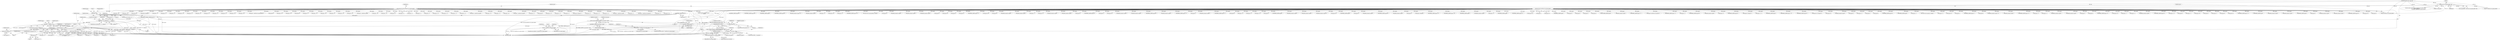 digraph "0_tcpdump_bea2686c296b79609060a104cc139810785b0739@pointer" {
"1002905" [label="(Call,obj_tptr + 1)"];
"1002915" [label="(Call,obj_tptr+=*(obj_tptr+1))"];
"1002888" [label="(Call,*(obj_tptr+1) < 2)"];
"1002878" [label="(Call,obj_tlen < *(obj_tptr+1))"];
"1002851" [label="(Call,obj_tlen >= 2 + padbytes)"];
"1002909" [label="(Call,obj_tlen-=*(obj_tptr+1))"];
"1002844" [label="(Call,obj_tlen-=4)"];
"1002821" [label="(Call,obj_tlen < 4)"];
"1000320" [label="(Call,obj_tlen=rsvp_obj_len-sizeof(struct rsvp_object_header))"];
"1000322" [label="(Call,rsvp_obj_len-sizeof(struct rsvp_object_header))"];
"1000301" [label="(Call,tlen < rsvp_obj_len)"];
"1000172" [label="(Call,tlen>=sizeof(struct rsvp_object_header))"];
"1000150" [label="(MethodParameterIn,u_int tlen)"];
"1000215" [label="(Call,rsvp_obj_len < sizeof(struct rsvp_object_header))"];
"1000199" [label="(Call,rsvp_obj_len % 4)"];
"1000187" [label="(Call,rsvp_obj_len=EXTRACT_16BITS(rsvp_obj_header->length))"];
"1000189" [label="(Call,EXTRACT_16BITS(rsvp_obj_header->length))"];
"1002827" [label="(Call,padbytes = EXTRACT_16BITS(obj_tptr+2))"];
"1002829" [label="(Call,EXTRACT_16BITS(obj_tptr+2))"];
"1000314" [label="(Call,obj_tptr=tptr+sizeof(struct rsvp_object_header))"];
"1000184" [label="(Call,(const struct rsvp_object_header *)tptr)"];
"1000148" [label="(MethodParameterIn,const u_char *tptr)"];
"1002847" [label="(Call,obj_tptr+=4)"];
"1002841" [label="(Call,EXTRACT_16BITS(obj_tptr))"];
"1001288" [label="(Call,EXTRACT_16BITS(obj_tptr + 2))"];
"1002921" [label="(ControlStructure,break;)"];
"1002484" [label="(Call,obj_tptr+=sizeof(struct rsvp_obj_frr_t))"];
"1003380" [label="(Call,tlen-=rsvp_obj_len)"];
"1000217" [label="(Call,sizeof(struct rsvp_object_header))"];
"1002952" [label="(Call,EXTRACT_24BITS(obj_tptr + 1))"];
"1001650" [label="(Call,obj_tptr + 2)"];
"1003377" [label="(Call,tptr+=rsvp_obj_len)"];
"1002853" [label="(Call,2 + padbytes)"];
"1002823" [label="(Literal,4)"];
"1001853" [label="(Call,EXTRACT_32BITS(obj_tptr+8))"];
"1000881" [label="(Call,ipaddr_string(ndo, obj_tptr))"];
"1003231" [label="(Call,obj_tptr + 8)"];
"1000194" [label="(Identifier,rsvp_obj_ctype)"];
"1001284" [label="(Call,EXTRACT_16BITS(obj_tptr+2))"];
"1001483" [label="(Call,obj_tptr+=*(obj_tptr+1))"];
"1000198" [label="(ControlStructure,if(rsvp_obj_len % 4))"];
"1000176" [label="(Block,)"];
"1000323" [label="(Identifier,rsvp_obj_len)"];
"1000316" [label="(Call,tptr+sizeof(struct rsvp_object_header))"];
"1002891" [label="(Identifier,obj_tptr)"];
"1002845" [label="(Identifier,obj_tlen)"];
"1002818" [label="(Block,)"];
"1002266" [label="(Call,obj_tlen < 40)"];
"1002583" [label="(Call,obj_tlen >= 8)"];
"1000150" [label="(MethodParameterIn,u_int tlen)"];
"1001617" [label="(Call,obj_tptr + 4 + i)"];
"1002803" [label="(Call,obj_tlen-=20)"];
"1002888" [label="(Call,*(obj_tptr+1) < 2)"];
"1000795" [label="(Call,EXTRACT_32BITS(obj_tptr))"];
"1001148" [label="(Call,EXTRACT_16BITS(obj_tptr + 10))"];
"1003384" [label="(Literal,0)"];
"1001191" [label="(Call,EXTRACT_32BITS(obj_tptr+4))"];
"1001661" [label="(Call,obj_tptr+=4+*(obj_tptr+3))"];
"1002057" [label="(Call,obj_tptr+=4)"];
"1001896" [label="(Call,obj_tlen+=subobj_len)"];
"1001932" [label="(Call,ipaddr_string(ndo, obj_tptr))"];
"1001239" [label="(Call,obj_tlen < 4)"];
"1000190" [label="(Call,rsvp_obj_header->length)"];
"1001285" [label="(Call,obj_tptr+2)"];
"1001179" [label="(Call,obj_tptr + 2)"];
"1002880" [label="(Call,*(obj_tptr+1))"];
"1001578" [label="(Call,obj_tlen < 4)"];
"1000844" [label="(Call,obj_tptr+1)"];
"1001377" [label="(Call,obj_tptr+6)"];
"1001840" [label="(Call,EXTRACT_32BITS(obj_tptr+4))"];
"1002009" [label="(Call,EXTRACT_32BITS(obj_tptr))"];
"1000757" [label="(Call,obj_tlen < 4)"];
"1002953" [label="(Call,obj_tptr + 1)"];
"1000897" [label="(Call,obj_tlen < 20)"];
"1002031" [label="(Call,obj_tlen < 4)"];
"1002390" [label="(Call,(const struct rsvp_obj_frr_t *)obj_tptr)"];
"1000867" [label="(Call,obj_tlen < 8)"];
"1001880" [label="(Call,obj_tptr + 4)"];
"1001073" [label="(Call,obj_tptr+=4)"];
"1001502" [label="(Call,obj_tlen < 8)"];
"1001277" [label="(Call,obj_tptr+1)"];
"1003287" [label="(Call,obj_tlen < 4)"];
"1000843" [label="(Call,EXTRACT_24BITS(obj_tptr+1))"];
"1001199" [label="(Call,obj_tptr+8)"];
"1002881" [label="(Call,obj_tptr+1)"];
"1002146" [label="(Call,obj_tlen < 8)"];
"1002889" [label="(Call,*(obj_tptr+1))"];
"1001799" [label="(Call,ip6addr_string(ndo, obj_tptr + 4))"];
"1002829" [label="(Call,EXTRACT_16BITS(obj_tptr+2))"];
"1002679" [label="(Call,ipaddr_string(ndo, obj_tptr))"];
"1002850" [label="(ControlStructure,while(obj_tlen >= 2 + padbytes))"];
"1002236" [label="(Call,obj_tlen < 20)"];
"1000485" [label="(Call,obj_tlen < 26)"];
"1002997" [label="(Call,obj_tlen < sizeof(struct rsvp_obj_integrity_t))"];
"1000238" [label="(Identifier,ndo)"];
"1002835" [label="(Identifier,ndo)"];
"1001473" [label="(Call,EXTRACT_32BITS(obj_tptr + 4))"];
"1003242" [label="(Call,obj_tlen-=4)"];
"1002915" [label="(Call,obj_tptr+=*(obj_tptr+1))"];
"1002842" [label="(Identifier,obj_tptr)"];
"1002743" [label="(Call,obj_tlen < 20)"];
"1003368" [label="(Call,tptr + sizeof(struct rsvp_object_header))"];
"1001780" [label="(Call,obj_tptr + 4)"];
"1001096" [label="(Call,obj_tptr + 2)"];
"1000328" [label="(Call,ND_TTEST2(*tptr, rsvp_obj_len))"];
"1000315" [label="(Identifier,obj_tptr)"];
"1000463" [label="(Call,ip6addr_string(ndo, obj_tptr))"];
"1000216" [label="(Identifier,rsvp_obj_len)"];
"1002769" [label="(Call,ip6addr_string(ndo, obj_tptr))"];
"1000314" [label="(Call,obj_tptr=tptr+sizeof(struct rsvp_object_header))"];
"1002206" [label="(Call,obj_tlen < 20)"];
"1002634" [label="(Call,obj_tlen-=4)"];
"1001638" [label="(Call,obj_tptr+1)"];
"1001646" [label="(Call,obj_tptr+2)"];
"1003176" [label="(Call,obj_tlen < 4)"];
"1001128" [label="(Call,EXTRACT_16BITS(obj_tptr + 6))"];
"1001162" [label="(Call,obj_tlen < 12)"];
"1003237" [label="(Call,obj_tptr+=12)"];
"1002896" [label="(Literal,1)"];
"1001000" [label="(Call,obj_tlen < 16)"];
"1000172" [label="(Call,tlen>=sizeof(struct rsvp_object_header))"];
"1001323" [label="(Call,obj_tptr + 1)"];
"1001067" [label="(Call,obj_tptr + 2)"];
"1002309" [label="(Call,obj_tlen < 8)"];
"1002280" [label="(Call,ip6addr_string(ndo, obj_tptr))"];
"1001954" [label="(Call,obj_tlen < 20)"];
"1002898" [label="(Identifier,ndo)"];
"1002887" [label="(ControlStructure,if (*(obj_tptr+1) < 2))"];
"1000188" [label="(Identifier,rsvp_obj_len)"];
"1001208" [label="(Call,EXTRACT_16BITS(obj_tptr+4))"];
"1001149" [label="(Call,obj_tptr + 10)"];
"1001854" [label="(Call,obj_tptr+8)"];
"1002852" [label="(Identifier,obj_tlen)"];
"1002912" [label="(Call,obj_tptr+1)"];
"1000199" [label="(Call,rsvp_obj_len % 4)"];
"1002905" [label="(Call,obj_tptr + 1)"];
"1000396" [label="(Call,obj_tlen < 20)"];
"1002053" [label="(Call,obj_tptr + 2)"];
"1002568" [label="(Call,obj_tptr+=16)"];
"1000667" [label="(Call,obj_tlen < sizeof(struct in_addr))"];
"1002339" [label="(Call,obj_tlen < 16)"];
"1002662" [label="(Call,obj_tptr+5)"];
"1002752" [label="(Call,obj_tptr+17)"];
"1002668" [label="(Call,obj_tptr+6)"];
"1002959" [label="(Call,obj_tptr+=4)"];
"1002821" [label="(Call,obj_tlen < 4)"];
"1000320" [label="(Call,obj_tlen=rsvp_obj_len-sizeof(struct rsvp_object_header))"];
"1001879" [label="(Call,EXTRACT_32BITS(obj_tptr + 4))"];
"1002849" [label="(Literal,4)"];
"1000520" [label="(Call,obj_tlen < 12)"];
"1000499" [label="(Call,EXTRACT_32BITS(obj_tptr))"];
"1000941" [label="(Call,ip6addr_string(ndo, obj_tptr))"];
"1002323" [label="(Call,ipaddr_string(ndo, obj_tptr))"];
"1000171" [label="(ControlStructure,while(tlen>=sizeof(struct rsvp_object_header)))"];
"1000215" [label="(Call,rsvp_obj_len < sizeof(struct rsvp_object_header))"];
"1001516" [label="(Call,EXTRACT_32BITS(obj_tptr))"];
"1001470" [label="(Call,obj_tptr+3)"];
"1002595" [label="(Call,ipaddr_string(ndo, obj_tptr))"];
"1002653" [label="(Call,obj_tlen < 8)"];
"1002846" [label="(Literal,4)"];
"1002917" [label="(Call,*(obj_tptr+1))"];
"1003300" [label="(Call,ipaddr_string(ndo, obj_tptr))"];
"1000174" [label="(Call,sizeof(struct rsvp_object_header))"];
"1001847" [label="(Call,EXTRACT_32BITS(obj_tptr+4))"];
"1002886" [label="(Literal,1)"];
"1002847" [label="(Call,obj_tptr+=4)"];
"1002736" [label="(Call,obj_tptr+=8)"];
"1002936" [label="(Call,obj_tlen < 8)"];
"1002918" [label="(Call,obj_tptr+1)"];
"1002911" [label="(Call,*(obj_tptr+1))"];
"1003140" [label="(Call,obj_tlen < 4)"];
"1001453" [label="(Call,obj_tptr+2)"];
"1001685" [label="(Call,obj_tlen < 4)"];
"1002874" [label="(Call,obj_tptr + 1)"];
"1001198" [label="(Call,EXTRACT_32BITS(obj_tptr+8))"];
"1000302" [label="(Identifier,tlen)"];
"1002757" [label="(Call,EXTRACT_16BITS(obj_tptr+18))"];
"1001706" [label="(Call,EXTRACT_16BITS(obj_tptr))"];
"1001918" [label="(Call,obj_tlen < 8)"];
"1001122" [label="(Call,EXTRACT_16BITS(obj_tptr+4))"];
"1001778" [label="(Call,ipaddr_string(ndo, obj_tptr + 4))"];
"1002907" [label="(Literal,1)"];
"1002491" [label="(Call,obj_tlen < 16)"];
"1000735" [label="(Call,obj_tlen >= 4)"];
"1000534" [label="(Call,ipaddr_string(ndo, obj_tptr))"];
"1001107" [label="(Call,obj_tptr + 4)"];
"1001156" [label="(Call,obj_tptr+=12)"];
"1001474" [label="(Call,obj_tptr + 4)"];
"1000182" [label="(Call,rsvp_obj_header = (const struct rsvp_object_header *)tptr)"];
"1003230" [label="(Call,EXTRACT_32BITS(obj_tptr + 8))"];
"1001079" [label="(Call,obj_tlen < 12)"];
"1000303" [label="(Identifier,rsvp_obj_len)"];
"1003008" [label="(Call,(const struct rsvp_obj_integrity_t *)obj_tptr)"];
"1002909" [label="(Call,obj_tlen-=*(obj_tptr+1))"];
"1000179" [label="(Identifier,tptr)"];
"1001209" [label="(Call,obj_tptr+4)"];
"1000557" [label="(Call,obj_tlen < 12)"];
"1003350" [label="(Call,print_unknown_data(ndo, obj_tptr, \"\n\t    \", obj_tlen))"];
"1001968" [label="(Call,ip6addr_string(ndo, obj_tptr))"];
"1002906" [label="(Identifier,obj_tptr)"];
"1000214" [label="(ControlStructure,if(rsvp_obj_len < sizeof(struct rsvp_object_header)))"];
"1002890" [label="(Call,obj_tptr+1)"];
"1000695" [label="(Call,obj_tlen < sizeof(struct in6_addr))"];
"1003312" [label="(Call,obj_tlen < 16)"];
"1000189" [label="(Call,EXTRACT_16BITS(rsvp_obj_header->length))"];
"1002904" [label="(Call,*(obj_tptr + 1))"];
"1003212" [label="(Call,obj_tlen < 12)"];
"1000616" [label="(Call,ipaddr_string(ndo, obj_tptr))"];
"1000205" [label="(Identifier,ndo)"];
"1003409" [label="(MethodReturn,RET)"];
"1002899" [label="(Call,obj_tptr + 2)"];
"1000410" [label="(Call,ip6addr_string(ndo, obj_tptr))"];
"1002848" [label="(Identifier,obj_tptr)"];
"1000330" [label="(Identifier,tptr)"];
"1001448" [label="(Call,obj_tptr+2)"];
"1002758" [label="(Call,obj_tptr+18)"];
"1003366" [label="(Call,print_unknown_data(ndo, tptr + sizeof(struct rsvp_object_header), \"\n\t    \", /* FIXME indentation */\n                               rsvp_obj_len - sizeof(struct rsvp_object_header)))"];
"1001407" [label="(Call,obj_tptr+2)"];
"1002841" [label="(Call,EXTRACT_16BITS(obj_tptr))"];
"1002916" [label="(Identifier,obj_tptr)"];
"1000187" [label="(Call,rsvp_obj_len=EXTRACT_16BITS(rsvp_obj_header->length))"];
"1001841" [label="(Call,obj_tptr+4)"];
"1002877" [label="(ControlStructure,if (obj_tlen < *(obj_tptr+1)))"];
"1002052" [label="(Call,EXTRACT_16BITS(obj_tptr + 2))"];
"1002806" [label="(Call,obj_tptr+=20)"];
"1000148" [label="(MethodParameterIn,const u_char *tptr)"];
"1000927" [label="(Call,obj_tlen < 40)"];
"1000184" [label="(Call,(const struct rsvp_object_header *)tptr)"];
"1002826" [label="(Literal,1)"];
"1000630" [label="(Call,obj_tlen < sizeof(struct in6_addr))"];
"1001143" [label="(Call,obj_tptr+8)"];
"1000301" [label="(Call,tlen < rsvp_obj_len)"];
"1000307" [label="(Identifier,ndo)"];
"1002190" [label="(Call,ip6addr_string(ndo, obj_tptr))"];
"1000984" [label="(Call,ipaddr_string(ndo, obj_tptr))"];
"1001419" [label="(Call,obj_tptr + 7)"];
"1000321" [label="(Identifier,obj_tlen)"];
"1002879" [label="(Identifier,obj_tlen)"];
"1000349" [label="(Call,obj_tlen < 8)"];
"1001129" [label="(Call,obj_tptr + 6)"];
"1002820" [label="(ControlStructure,if (obj_tlen < 4))"];
"1002856" [label="(Block,)"];
"1002897" [label="(Call,print_unknown_data(ndo, obj_tptr + 2, \"\n\t\t\", *(obj_tptr + 1) - 2))"];
"1000322" [label="(Call,rsvp_obj_len-sizeof(struct rsvp_object_header))"];
"1002733" [label="(Call,obj_tlen-=8)"];
"1002160" [label="(Call,ipaddr_string(ndo, obj_tptr))"];
"1002353" [label="(Call,ipaddr_string(ndo, obj_tptr))"];
"1003227" [label="(Call,obj_tptr+4)"];
"1001142" [label="(Call,EXTRACT_16BITS(obj_tptr+8))"];
"1001486" [label="(Call,obj_tptr+1)"];
"1000186" [label="(Identifier,tptr)"];
"1002176" [label="(Call,obj_tlen < 20)"];
"1003245" [label="(Call,obj_tptr+=4)"];
"1000781" [label="(Call,obj_tlen < 12)"];
"1000970" [label="(Call,obj_tlen < 8)"];
"1002220" [label="(Call,ip6addr_string(ndo, obj_tptr))"];
"1002250" [label="(Call,ipaddr_string(ndo, obj_tptr))"];
"1002827" [label="(Call,padbytes = EXTRACT_16BITS(obj_tptr+2))"];
"1002667" [label="(Call,EXTRACT_16BITS(obj_tptr+6))"];
"1001477" [label="(Call,obj_tlen-=*(obj_tptr+1))"];
"1001540" [label="(Call,obj_tlen < 8)"];
"1000681" [label="(Call,ipaddr_string(ndo, obj_tptr))"];
"1001221" [label="(Call,EXTRACT_16BITS(obj_tptr + 4))"];
"1001480" [label="(Call,obj_tptr+1)"];
"1000911" [label="(Call,ip6addr_string(ndo, obj_tptr))"];
"1002893" [label="(Literal,2)"];
"1000201" [label="(Literal,4)"];
"1001178" [label="(Call,EXTRACT_16BITS(obj_tptr + 2))"];
"1001412" [label="(Call,obj_tptr+6)"];
"1001801" [label="(Call,obj_tptr + 4)"];
"1002843" [label="(Identifier,padbytes)"];
"1001311" [label="(Call,obj_tlen >= 4)"];
"1000173" [label="(Identifier,tlen)"];
"1001289" [label="(Call,obj_tptr + 2)"];
"1001858" [label="(Call,obj_tptr + 12)"];
"1001123" [label="(Call,obj_tptr+4)"];
"1003156" [label="(Call,EXTRACT_32BITS(obj_tptr))"];
"1000300" [label="(ControlStructure,if(tlen < rsvp_obj_len))"];
"1000644" [label="(Call,ip6addr_string(ndo, obj_tptr))"];
"1001014" [label="(Call,ipaddr_string(ndo, obj_tptr))"];
"1001405" [label="(Call,ipaddr_string(ndo, obj_tptr+2))"];
"1000852" [label="(Call,obj_tptr+=4)"];
"1000200" [label="(Identifier,rsvp_obj_len)"];
"1000770" [label="(Call,EXTRACT_32BITS(obj_tptr))"];
"1001666" [label="(Call,obj_tptr+3)"];
"1003325" [label="(Call,ip6addr_string(ndo, obj_tptr))"];
"1000222" [label="(Identifier,ndo)"];
"1001052" [label="(Call,obj_tlen >= 4)"];
"1003226" [label="(Call,EXTRACT_32BITS(obj_tptr+4))"];
"1000363" [label="(Call,ipaddr_string(ndo, obj_tptr))"];
"1001587" [label="(Call,obj_tptr+3)"];
"1001893" [label="(Call,obj_tptr+=subobj_len)"];
"1000602" [label="(Call,obj_tlen < sizeof(struct in_addr))"];
"1001095" [label="(Call,EXTRACT_16BITS(obj_tptr + 2))"];
"1002878" [label="(Call,obj_tlen < *(obj_tptr+1))"];
"1001857" [label="(Call,EXTRACT_32BITS(obj_tptr + 12))"];
"1002859" [label="(Identifier,ndo)"];
"1000826" [label="(Call,obj_tlen < 4)"];
"1000746" [label="(Call,EXTRACT_32BITS(obj_tptr))"];
"1002840" [label="(Block,)"];
"1002844" [label="(Call,obj_tlen-=4)"];
"1000709" [label="(Call,ip6addr_string(ndo, obj_tptr))"];
"1001222" [label="(Call,obj_tptr + 4)"];
"1000324" [label="(Call,sizeof(struct rsvp_object_header))"];
"1001554" [label="(Call,EXTRACT_32BITS(obj_tptr))"];
"1002851" [label="(Call,obj_tlen >= 2 + padbytes)"];
"1002828" [label="(Identifier,padbytes)"];
"1002398" [label="(Call,obj_tlen < sizeof(struct rsvp_obj_frr_t))"];
"1001066" [label="(Call,EXTRACT_16BITS(obj_tptr + 2))"];
"1001233" [label="(Call,obj_tptr+=12)"];
"1001272" [label="(Call,obj_tptr+1)"];
"1002830" [label="(Call,obj_tptr+2)"];
"1001295" [label="(Call,obj_tptr+=4)"];
"1003185" [label="(Call,EXTRACT_16BITS(obj_tptr))"];
"1001462" [label="(Call,obj_tptr+3)"];
"1001192" [label="(Call,obj_tptr+4)"];
"1002822" [label="(Identifier,obj_tlen)"];
"1001658" [label="(Call,obj_tptr+3)"];
"1001848" [label="(Call,obj_tptr+4)"];
"1001996" [label="(Call,obj_tlen < 4)"];
"1002621" [label="(Call,ND_TCHECK_32BITS(obj_tptr))"];
"1000571" [label="(Call,ipaddr_string(ndo, obj_tptr))"];
"1002910" [label="(Identifier,obj_tlen)"];
"1000449" [label="(Call,obj_tlen < 36)"];
"1002905" -> "1002904"  [label="AST: "];
"1002905" -> "1002907"  [label="CFG: "];
"1002906" -> "1002905"  [label="AST: "];
"1002907" -> "1002905"  [label="AST: "];
"1002904" -> "1002905"  [label="CFG: "];
"1002915" -> "1002905"  [label="DDG: obj_tptr"];
"1002847" -> "1002905"  [label="DDG: obj_tptr"];
"1002915" -> "1002856"  [label="AST: "];
"1002915" -> "1002917"  [label="CFG: "];
"1002916" -> "1002915"  [label="AST: "];
"1002917" -> "1002915"  [label="AST: "];
"1002852" -> "1002915"  [label="CFG: "];
"1002915" -> "1003409"  [label="DDG: obj_tptr"];
"1002915" -> "1003409"  [label="DDG: *(obj_tptr+1)"];
"1002915" -> "1002874"  [label="DDG: obj_tptr"];
"1002915" -> "1002881"  [label="DDG: obj_tptr"];
"1002915" -> "1002890"  [label="DDG: obj_tptr"];
"1002915" -> "1002897"  [label="DDG: obj_tptr"];
"1002915" -> "1002899"  [label="DDG: obj_tptr"];
"1002915" -> "1002912"  [label="DDG: obj_tptr"];
"1002888" -> "1002915"  [label="DDG: *(obj_tptr+1)"];
"1002847" -> "1002915"  [label="DDG: obj_tptr"];
"1002915" -> "1002918"  [label="DDG: obj_tptr"];
"1002888" -> "1002887"  [label="AST: "];
"1002888" -> "1002893"  [label="CFG: "];
"1002889" -> "1002888"  [label="AST: "];
"1002893" -> "1002888"  [label="AST: "];
"1002896" -> "1002888"  [label="CFG: "];
"1002898" -> "1002888"  [label="CFG: "];
"1002888" -> "1003409"  [label="DDG: *(obj_tptr+1) < 2"];
"1002888" -> "1003409"  [label="DDG: *(obj_tptr+1)"];
"1002888" -> "1002878"  [label="DDG: *(obj_tptr+1)"];
"1002878" -> "1002888"  [label="DDG: *(obj_tptr+1)"];
"1002888" -> "1002909"  [label="DDG: *(obj_tptr+1)"];
"1002878" -> "1002877"  [label="AST: "];
"1002878" -> "1002880"  [label="CFG: "];
"1002879" -> "1002878"  [label="AST: "];
"1002880" -> "1002878"  [label="AST: "];
"1002886" -> "1002878"  [label="CFG: "];
"1002891" -> "1002878"  [label="CFG: "];
"1002878" -> "1003409"  [label="DDG: *(obj_tptr+1)"];
"1002878" -> "1003409"  [label="DDG: obj_tlen < *(obj_tptr+1)"];
"1002878" -> "1003409"  [label="DDG: obj_tlen"];
"1002851" -> "1002878"  [label="DDG: obj_tlen"];
"1002878" -> "1002909"  [label="DDG: obj_tlen"];
"1002851" -> "1002850"  [label="AST: "];
"1002851" -> "1002853"  [label="CFG: "];
"1002852" -> "1002851"  [label="AST: "];
"1002853" -> "1002851"  [label="AST: "];
"1002859" -> "1002851"  [label="CFG: "];
"1002921" -> "1002851"  [label="CFG: "];
"1002851" -> "1003409"  [label="DDG: 2 + padbytes"];
"1002851" -> "1003409"  [label="DDG: obj_tlen >= 2 + padbytes"];
"1002851" -> "1003409"  [label="DDG: obj_tlen"];
"1002909" -> "1002851"  [label="DDG: obj_tlen"];
"1002844" -> "1002851"  [label="DDG: obj_tlen"];
"1002827" -> "1002851"  [label="DDG: padbytes"];
"1002909" -> "1002856"  [label="AST: "];
"1002909" -> "1002911"  [label="CFG: "];
"1002910" -> "1002909"  [label="AST: "];
"1002911" -> "1002909"  [label="AST: "];
"1002916" -> "1002909"  [label="CFG: "];
"1002844" -> "1002818"  [label="AST: "];
"1002844" -> "1002846"  [label="CFG: "];
"1002845" -> "1002844"  [label="AST: "];
"1002846" -> "1002844"  [label="AST: "];
"1002848" -> "1002844"  [label="CFG: "];
"1002821" -> "1002844"  [label="DDG: obj_tlen"];
"1002821" -> "1002820"  [label="AST: "];
"1002821" -> "1002823"  [label="CFG: "];
"1002822" -> "1002821"  [label="AST: "];
"1002823" -> "1002821"  [label="AST: "];
"1002826" -> "1002821"  [label="CFG: "];
"1002828" -> "1002821"  [label="CFG: "];
"1002821" -> "1003409"  [label="DDG: obj_tlen"];
"1002821" -> "1003409"  [label="DDG: obj_tlen < 4"];
"1000320" -> "1002821"  [label="DDG: obj_tlen"];
"1000320" -> "1000176"  [label="AST: "];
"1000320" -> "1000322"  [label="CFG: "];
"1000321" -> "1000320"  [label="AST: "];
"1000322" -> "1000320"  [label="AST: "];
"1000330" -> "1000320"  [label="CFG: "];
"1000320" -> "1003409"  [label="DDG: rsvp_obj_len-sizeof(struct rsvp_object_header)"];
"1000320" -> "1003409"  [label="DDG: obj_tlen"];
"1000322" -> "1000320"  [label="DDG: rsvp_obj_len"];
"1000320" -> "1000349"  [label="DDG: obj_tlen"];
"1000320" -> "1000396"  [label="DDG: obj_tlen"];
"1000320" -> "1000449"  [label="DDG: obj_tlen"];
"1000320" -> "1000485"  [label="DDG: obj_tlen"];
"1000320" -> "1000520"  [label="DDG: obj_tlen"];
"1000320" -> "1000557"  [label="DDG: obj_tlen"];
"1000320" -> "1000602"  [label="DDG: obj_tlen"];
"1000320" -> "1000630"  [label="DDG: obj_tlen"];
"1000320" -> "1000667"  [label="DDG: obj_tlen"];
"1000320" -> "1000695"  [label="DDG: obj_tlen"];
"1000320" -> "1000735"  [label="DDG: obj_tlen"];
"1000320" -> "1000757"  [label="DDG: obj_tlen"];
"1000320" -> "1000781"  [label="DDG: obj_tlen"];
"1000320" -> "1000826"  [label="DDG: obj_tlen"];
"1000320" -> "1000867"  [label="DDG: obj_tlen"];
"1000320" -> "1000897"  [label="DDG: obj_tlen"];
"1000320" -> "1000927"  [label="DDG: obj_tlen"];
"1000320" -> "1000970"  [label="DDG: obj_tlen"];
"1000320" -> "1001000"  [label="DDG: obj_tlen"];
"1000320" -> "1001052"  [label="DDG: obj_tlen"];
"1000320" -> "1001079"  [label="DDG: obj_tlen"];
"1000320" -> "1001162"  [label="DDG: obj_tlen"];
"1000320" -> "1001239"  [label="DDG: obj_tlen"];
"1000320" -> "1001311"  [label="DDG: obj_tlen"];
"1000320" -> "1001477"  [label="DDG: obj_tlen"];
"1000320" -> "1001502"  [label="DDG: obj_tlen"];
"1000320" -> "1001540"  [label="DDG: obj_tlen"];
"1000320" -> "1001578"  [label="DDG: obj_tlen"];
"1000320" -> "1001685"  [label="DDG: obj_tlen"];
"1000320" -> "1001896"  [label="DDG: obj_tlen"];
"1000320" -> "1001918"  [label="DDG: obj_tlen"];
"1000320" -> "1001954"  [label="DDG: obj_tlen"];
"1000320" -> "1001996"  [label="DDG: obj_tlen"];
"1000320" -> "1002031"  [label="DDG: obj_tlen"];
"1000320" -> "1002146"  [label="DDG: obj_tlen"];
"1000320" -> "1002176"  [label="DDG: obj_tlen"];
"1000320" -> "1002206"  [label="DDG: obj_tlen"];
"1000320" -> "1002236"  [label="DDG: obj_tlen"];
"1000320" -> "1002266"  [label="DDG: obj_tlen"];
"1000320" -> "1002309"  [label="DDG: obj_tlen"];
"1000320" -> "1002339"  [label="DDG: obj_tlen"];
"1000320" -> "1002398"  [label="DDG: obj_tlen"];
"1000320" -> "1002491"  [label="DDG: obj_tlen"];
"1000320" -> "1002583"  [label="DDG: obj_tlen"];
"1000320" -> "1002634"  [label="DDG: obj_tlen"];
"1000320" -> "1002653"  [label="DDG: obj_tlen"];
"1000320" -> "1002733"  [label="DDG: obj_tlen"];
"1000320" -> "1002743"  [label="DDG: obj_tlen"];
"1000320" -> "1002803"  [label="DDG: obj_tlen"];
"1000320" -> "1002936"  [label="DDG: obj_tlen"];
"1000320" -> "1002997"  [label="DDG: obj_tlen"];
"1000320" -> "1003140"  [label="DDG: obj_tlen"];
"1000320" -> "1003176"  [label="DDG: obj_tlen"];
"1000320" -> "1003212"  [label="DDG: obj_tlen"];
"1000320" -> "1003242"  [label="DDG: obj_tlen"];
"1000320" -> "1003287"  [label="DDG: obj_tlen"];
"1000320" -> "1003312"  [label="DDG: obj_tlen"];
"1000320" -> "1003350"  [label="DDG: obj_tlen"];
"1000322" -> "1000324"  [label="CFG: "];
"1000323" -> "1000322"  [label="AST: "];
"1000324" -> "1000322"  [label="AST: "];
"1000301" -> "1000322"  [label="DDG: rsvp_obj_len"];
"1000322" -> "1000328"  [label="DDG: rsvp_obj_len"];
"1000301" -> "1000300"  [label="AST: "];
"1000301" -> "1000303"  [label="CFG: "];
"1000302" -> "1000301"  [label="AST: "];
"1000303" -> "1000301"  [label="AST: "];
"1000307" -> "1000301"  [label="CFG: "];
"1000315" -> "1000301"  [label="CFG: "];
"1000301" -> "1003409"  [label="DDG: rsvp_obj_len"];
"1000301" -> "1003409"  [label="DDG: tlen < rsvp_obj_len"];
"1000301" -> "1003409"  [label="DDG: tlen"];
"1000172" -> "1000301"  [label="DDG: tlen"];
"1000150" -> "1000301"  [label="DDG: tlen"];
"1000215" -> "1000301"  [label="DDG: rsvp_obj_len"];
"1000301" -> "1003380"  [label="DDG: tlen"];
"1000172" -> "1000171"  [label="AST: "];
"1000172" -> "1000174"  [label="CFG: "];
"1000173" -> "1000172"  [label="AST: "];
"1000174" -> "1000172"  [label="AST: "];
"1000179" -> "1000172"  [label="CFG: "];
"1003384" -> "1000172"  [label="CFG: "];
"1000172" -> "1003409"  [label="DDG: tlen>=sizeof(struct rsvp_object_header)"];
"1000172" -> "1003409"  [label="DDG: tlen"];
"1000150" -> "1000172"  [label="DDG: tlen"];
"1000150" -> "1000144"  [label="AST: "];
"1000150" -> "1003409"  [label="DDG: tlen"];
"1000150" -> "1003380"  [label="DDG: tlen"];
"1000215" -> "1000214"  [label="AST: "];
"1000215" -> "1000217"  [label="CFG: "];
"1000216" -> "1000215"  [label="AST: "];
"1000217" -> "1000215"  [label="AST: "];
"1000222" -> "1000215"  [label="CFG: "];
"1000238" -> "1000215"  [label="CFG: "];
"1000215" -> "1003409"  [label="DDG: rsvp_obj_len"];
"1000215" -> "1003409"  [label="DDG: rsvp_obj_len < sizeof(struct rsvp_object_header)"];
"1000199" -> "1000215"  [label="DDG: rsvp_obj_len"];
"1000199" -> "1000198"  [label="AST: "];
"1000199" -> "1000201"  [label="CFG: "];
"1000200" -> "1000199"  [label="AST: "];
"1000201" -> "1000199"  [label="AST: "];
"1000205" -> "1000199"  [label="CFG: "];
"1000216" -> "1000199"  [label="CFG: "];
"1000199" -> "1003409"  [label="DDG: rsvp_obj_len"];
"1000199" -> "1003409"  [label="DDG: rsvp_obj_len % 4"];
"1000187" -> "1000199"  [label="DDG: rsvp_obj_len"];
"1000187" -> "1000176"  [label="AST: "];
"1000187" -> "1000189"  [label="CFG: "];
"1000188" -> "1000187"  [label="AST: "];
"1000189" -> "1000187"  [label="AST: "];
"1000194" -> "1000187"  [label="CFG: "];
"1000187" -> "1003409"  [label="DDG: EXTRACT_16BITS(rsvp_obj_header->length)"];
"1000189" -> "1000187"  [label="DDG: rsvp_obj_header->length"];
"1000189" -> "1000190"  [label="CFG: "];
"1000190" -> "1000189"  [label="AST: "];
"1000189" -> "1003409"  [label="DDG: rsvp_obj_header->length"];
"1002827" -> "1002818"  [label="AST: "];
"1002827" -> "1002829"  [label="CFG: "];
"1002828" -> "1002827"  [label="AST: "];
"1002829" -> "1002827"  [label="AST: "];
"1002835" -> "1002827"  [label="CFG: "];
"1002827" -> "1003409"  [label="DDG: EXTRACT_16BITS(obj_tptr+2)"];
"1002829" -> "1002827"  [label="DDG: obj_tptr+2"];
"1002827" -> "1002853"  [label="DDG: padbytes"];
"1002829" -> "1002830"  [label="CFG: "];
"1002830" -> "1002829"  [label="AST: "];
"1002829" -> "1003409"  [label="DDG: obj_tptr+2"];
"1000314" -> "1002829"  [label="DDG: obj_tptr"];
"1000314" -> "1000176"  [label="AST: "];
"1000314" -> "1000316"  [label="CFG: "];
"1000315" -> "1000314"  [label="AST: "];
"1000316" -> "1000314"  [label="AST: "];
"1000321" -> "1000314"  [label="CFG: "];
"1000314" -> "1003409"  [label="DDG: obj_tptr"];
"1000314" -> "1003409"  [label="DDG: tptr+sizeof(struct rsvp_object_header)"];
"1000184" -> "1000314"  [label="DDG: tptr"];
"1000148" -> "1000314"  [label="DDG: tptr"];
"1000314" -> "1000363"  [label="DDG: obj_tptr"];
"1000314" -> "1000410"  [label="DDG: obj_tptr"];
"1000314" -> "1000463"  [label="DDG: obj_tptr"];
"1000314" -> "1000499"  [label="DDG: obj_tptr"];
"1000314" -> "1000534"  [label="DDG: obj_tptr"];
"1000314" -> "1000571"  [label="DDG: obj_tptr"];
"1000314" -> "1000616"  [label="DDG: obj_tptr"];
"1000314" -> "1000644"  [label="DDG: obj_tptr"];
"1000314" -> "1000681"  [label="DDG: obj_tptr"];
"1000314" -> "1000709"  [label="DDG: obj_tptr"];
"1000314" -> "1000746"  [label="DDG: obj_tptr"];
"1000314" -> "1000770"  [label="DDG: obj_tptr"];
"1000314" -> "1000795"  [label="DDG: obj_tptr"];
"1000314" -> "1000843"  [label="DDG: obj_tptr"];
"1000314" -> "1000844"  [label="DDG: obj_tptr"];
"1000314" -> "1000852"  [label="DDG: obj_tptr"];
"1000314" -> "1000881"  [label="DDG: obj_tptr"];
"1000314" -> "1000911"  [label="DDG: obj_tptr"];
"1000314" -> "1000941"  [label="DDG: obj_tptr"];
"1000314" -> "1000984"  [label="DDG: obj_tptr"];
"1000314" -> "1001014"  [label="DDG: obj_tptr"];
"1000314" -> "1001066"  [label="DDG: obj_tptr"];
"1000314" -> "1001067"  [label="DDG: obj_tptr"];
"1000314" -> "1001073"  [label="DDG: obj_tptr"];
"1000314" -> "1001095"  [label="DDG: obj_tptr"];
"1000314" -> "1001096"  [label="DDG: obj_tptr"];
"1000314" -> "1001107"  [label="DDG: obj_tptr"];
"1000314" -> "1001122"  [label="DDG: obj_tptr"];
"1000314" -> "1001123"  [label="DDG: obj_tptr"];
"1000314" -> "1001128"  [label="DDG: obj_tptr"];
"1000314" -> "1001129"  [label="DDG: obj_tptr"];
"1000314" -> "1001142"  [label="DDG: obj_tptr"];
"1000314" -> "1001143"  [label="DDG: obj_tptr"];
"1000314" -> "1001148"  [label="DDG: obj_tptr"];
"1000314" -> "1001149"  [label="DDG: obj_tptr"];
"1000314" -> "1001156"  [label="DDG: obj_tptr"];
"1000314" -> "1001178"  [label="DDG: obj_tptr"];
"1000314" -> "1001179"  [label="DDG: obj_tptr"];
"1000314" -> "1001191"  [label="DDG: obj_tptr"];
"1000314" -> "1001192"  [label="DDG: obj_tptr"];
"1000314" -> "1001198"  [label="DDG: obj_tptr"];
"1000314" -> "1001199"  [label="DDG: obj_tptr"];
"1000314" -> "1001208"  [label="DDG: obj_tptr"];
"1000314" -> "1001209"  [label="DDG: obj_tptr"];
"1000314" -> "1001221"  [label="DDG: obj_tptr"];
"1000314" -> "1001222"  [label="DDG: obj_tptr"];
"1000314" -> "1001233"  [label="DDG: obj_tptr"];
"1000314" -> "1001272"  [label="DDG: obj_tptr"];
"1000314" -> "1001277"  [label="DDG: obj_tptr"];
"1000314" -> "1001284"  [label="DDG: obj_tptr"];
"1000314" -> "1001285"  [label="DDG: obj_tptr"];
"1000314" -> "1001288"  [label="DDG: obj_tptr"];
"1000314" -> "1001289"  [label="DDG: obj_tptr"];
"1000314" -> "1001295"  [label="DDG: obj_tptr"];
"1000314" -> "1001323"  [label="DDG: obj_tptr"];
"1000314" -> "1001377"  [label="DDG: obj_tptr"];
"1000314" -> "1001405"  [label="DDG: obj_tptr"];
"1000314" -> "1001407"  [label="DDG: obj_tptr"];
"1000314" -> "1001412"  [label="DDG: obj_tptr"];
"1000314" -> "1001419"  [label="DDG: obj_tptr"];
"1000314" -> "1001448"  [label="DDG: obj_tptr"];
"1000314" -> "1001453"  [label="DDG: obj_tptr"];
"1000314" -> "1001462"  [label="DDG: obj_tptr"];
"1000314" -> "1001470"  [label="DDG: obj_tptr"];
"1000314" -> "1001473"  [label="DDG: obj_tptr"];
"1000314" -> "1001474"  [label="DDG: obj_tptr"];
"1000314" -> "1001480"  [label="DDG: obj_tptr"];
"1000314" -> "1001483"  [label="DDG: obj_tptr"];
"1000314" -> "1001486"  [label="DDG: obj_tptr"];
"1000314" -> "1001516"  [label="DDG: obj_tptr"];
"1000314" -> "1001554"  [label="DDG: obj_tptr"];
"1000314" -> "1001587"  [label="DDG: obj_tptr"];
"1000314" -> "1001617"  [label="DDG: obj_tptr"];
"1000314" -> "1001638"  [label="DDG: obj_tptr"];
"1000314" -> "1001646"  [label="DDG: obj_tptr"];
"1000314" -> "1001650"  [label="DDG: obj_tptr"];
"1000314" -> "1001658"  [label="DDG: obj_tptr"];
"1000314" -> "1001661"  [label="DDG: obj_tptr"];
"1000314" -> "1001666"  [label="DDG: obj_tptr"];
"1000314" -> "1001706"  [label="DDG: obj_tptr"];
"1000314" -> "1001778"  [label="DDG: obj_tptr"];
"1000314" -> "1001780"  [label="DDG: obj_tptr"];
"1000314" -> "1001799"  [label="DDG: obj_tptr"];
"1000314" -> "1001801"  [label="DDG: obj_tptr"];
"1000314" -> "1001840"  [label="DDG: obj_tptr"];
"1000314" -> "1001841"  [label="DDG: obj_tptr"];
"1000314" -> "1001847"  [label="DDG: obj_tptr"];
"1000314" -> "1001848"  [label="DDG: obj_tptr"];
"1000314" -> "1001853"  [label="DDG: obj_tptr"];
"1000314" -> "1001854"  [label="DDG: obj_tptr"];
"1000314" -> "1001857"  [label="DDG: obj_tptr"];
"1000314" -> "1001858"  [label="DDG: obj_tptr"];
"1000314" -> "1001879"  [label="DDG: obj_tptr"];
"1000314" -> "1001880"  [label="DDG: obj_tptr"];
"1000314" -> "1001893"  [label="DDG: obj_tptr"];
"1000314" -> "1001932"  [label="DDG: obj_tptr"];
"1000314" -> "1001968"  [label="DDG: obj_tptr"];
"1000314" -> "1002009"  [label="DDG: obj_tptr"];
"1000314" -> "1002052"  [label="DDG: obj_tptr"];
"1000314" -> "1002053"  [label="DDG: obj_tptr"];
"1000314" -> "1002057"  [label="DDG: obj_tptr"];
"1000314" -> "1002160"  [label="DDG: obj_tptr"];
"1000314" -> "1002190"  [label="DDG: obj_tptr"];
"1000314" -> "1002220"  [label="DDG: obj_tptr"];
"1000314" -> "1002250"  [label="DDG: obj_tptr"];
"1000314" -> "1002280"  [label="DDG: obj_tptr"];
"1000314" -> "1002323"  [label="DDG: obj_tptr"];
"1000314" -> "1002353"  [label="DDG: obj_tptr"];
"1000314" -> "1002390"  [label="DDG: obj_tptr"];
"1000314" -> "1002484"  [label="DDG: obj_tptr"];
"1000314" -> "1002568"  [label="DDG: obj_tptr"];
"1000314" -> "1002595"  [label="DDG: obj_tptr"];
"1000314" -> "1002621"  [label="DDG: obj_tptr"];
"1000314" -> "1002662"  [label="DDG: obj_tptr"];
"1000314" -> "1002667"  [label="DDG: obj_tptr"];
"1000314" -> "1002668"  [label="DDG: obj_tptr"];
"1000314" -> "1002679"  [label="DDG: obj_tptr"];
"1000314" -> "1002736"  [label="DDG: obj_tptr"];
"1000314" -> "1002752"  [label="DDG: obj_tptr"];
"1000314" -> "1002757"  [label="DDG: obj_tptr"];
"1000314" -> "1002758"  [label="DDG: obj_tptr"];
"1000314" -> "1002769"  [label="DDG: obj_tptr"];
"1000314" -> "1002806"  [label="DDG: obj_tptr"];
"1000314" -> "1002830"  [label="DDG: obj_tptr"];
"1000314" -> "1002841"  [label="DDG: obj_tptr"];
"1000314" -> "1002952"  [label="DDG: obj_tptr"];
"1000314" -> "1002953"  [label="DDG: obj_tptr"];
"1000314" -> "1002959"  [label="DDG: obj_tptr"];
"1000314" -> "1003008"  [label="DDG: obj_tptr"];
"1000314" -> "1003156"  [label="DDG: obj_tptr"];
"1000314" -> "1003185"  [label="DDG: obj_tptr"];
"1000314" -> "1003226"  [label="DDG: obj_tptr"];
"1000314" -> "1003227"  [label="DDG: obj_tptr"];
"1000314" -> "1003230"  [label="DDG: obj_tptr"];
"1000314" -> "1003231"  [label="DDG: obj_tptr"];
"1000314" -> "1003237"  [label="DDG: obj_tptr"];
"1000314" -> "1003245"  [label="DDG: obj_tptr"];
"1000314" -> "1003300"  [label="DDG: obj_tptr"];
"1000314" -> "1003325"  [label="DDG: obj_tptr"];
"1000314" -> "1003350"  [label="DDG: obj_tptr"];
"1000184" -> "1000182"  [label="AST: "];
"1000184" -> "1000186"  [label="CFG: "];
"1000185" -> "1000184"  [label="AST: "];
"1000186" -> "1000184"  [label="AST: "];
"1000182" -> "1000184"  [label="CFG: "];
"1000184" -> "1003409"  [label="DDG: tptr"];
"1000184" -> "1000182"  [label="DDG: tptr"];
"1000148" -> "1000184"  [label="DDG: tptr"];
"1000184" -> "1000316"  [label="DDG: tptr"];
"1000184" -> "1003366"  [label="DDG: tptr"];
"1000184" -> "1003368"  [label="DDG: tptr"];
"1000184" -> "1003377"  [label="DDG: tptr"];
"1000148" -> "1000144"  [label="AST: "];
"1000148" -> "1003409"  [label="DDG: tptr"];
"1000148" -> "1000316"  [label="DDG: tptr"];
"1000148" -> "1003366"  [label="DDG: tptr"];
"1000148" -> "1003368"  [label="DDG: tptr"];
"1000148" -> "1003377"  [label="DDG: tptr"];
"1002847" -> "1002818"  [label="AST: "];
"1002847" -> "1002849"  [label="CFG: "];
"1002848" -> "1002847"  [label="AST: "];
"1002849" -> "1002847"  [label="AST: "];
"1002852" -> "1002847"  [label="CFG: "];
"1002847" -> "1003409"  [label="DDG: obj_tptr"];
"1002841" -> "1002847"  [label="DDG: obj_tptr"];
"1002847" -> "1002874"  [label="DDG: obj_tptr"];
"1002847" -> "1002881"  [label="DDG: obj_tptr"];
"1002847" -> "1002890"  [label="DDG: obj_tptr"];
"1002847" -> "1002897"  [label="DDG: obj_tptr"];
"1002847" -> "1002899"  [label="DDG: obj_tptr"];
"1002847" -> "1002912"  [label="DDG: obj_tptr"];
"1002847" -> "1002918"  [label="DDG: obj_tptr"];
"1002841" -> "1002840"  [label="AST: "];
"1002841" -> "1002842"  [label="CFG: "];
"1002842" -> "1002841"  [label="AST: "];
"1002843" -> "1002841"  [label="CFG: "];
"1002841" -> "1003409"  [label="DDG: EXTRACT_16BITS(obj_tptr)"];
}
